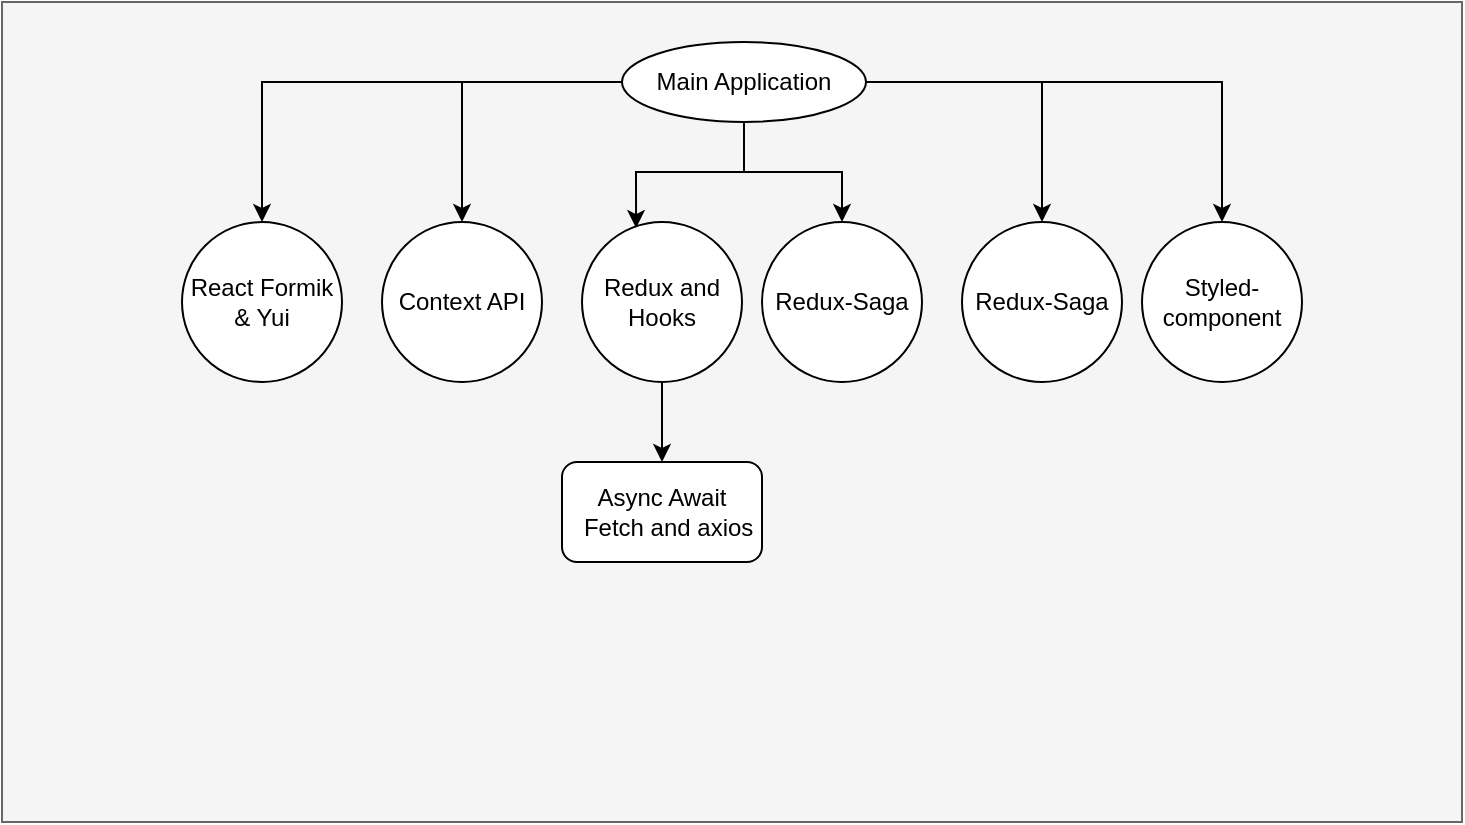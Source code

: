 <mxfile version="14.4.9" type="github"><diagram id="BlR-rSTTNfD2OU1ie3H0" name="Page-1"><mxGraphModel dx="868" dy="393" grid="1" gridSize="10" guides="1" tooltips="1" connect="1" arrows="1" fold="1" page="1" pageScale="1" pageWidth="827" pageHeight="1169" math="0" shadow="0"><root><mxCell id="0"/><mxCell id="1" parent="0"/><mxCell id="ifbneA7FBkwI6TSbj0Or-1" value="" style="rounded=0;whiteSpace=wrap;html=1;fillColor=#f5f5f5;strokeColor=#666666;fontColor=#333333;" vertex="1" parent="1"><mxGeometry x="50" y="30" width="730" height="410" as="geometry"/></mxCell><mxCell id="ifbneA7FBkwI6TSbj0Or-9" style="edgeStyle=orthogonalEdgeStyle;rounded=0;orthogonalLoop=1;jettySize=auto;html=1;entryX=0.5;entryY=0;entryDx=0;entryDy=0;" edge="1" parent="1" source="ifbneA7FBkwI6TSbj0Or-2" target="ifbneA7FBkwI6TSbj0Or-3"><mxGeometry relative="1" as="geometry"/></mxCell><mxCell id="ifbneA7FBkwI6TSbj0Or-10" style="edgeStyle=orthogonalEdgeStyle;rounded=0;orthogonalLoop=1;jettySize=auto;html=1;entryX=0.5;entryY=0;entryDx=0;entryDy=0;" edge="1" parent="1" source="ifbneA7FBkwI6TSbj0Or-2" target="ifbneA7FBkwI6TSbj0Or-4"><mxGeometry relative="1" as="geometry"/></mxCell><mxCell id="ifbneA7FBkwI6TSbj0Or-11" style="edgeStyle=orthogonalEdgeStyle;rounded=0;orthogonalLoop=1;jettySize=auto;html=1;entryX=0.338;entryY=0.038;entryDx=0;entryDy=0;entryPerimeter=0;" edge="1" parent="1" source="ifbneA7FBkwI6TSbj0Or-2" target="ifbneA7FBkwI6TSbj0Or-5"><mxGeometry relative="1" as="geometry"/></mxCell><mxCell id="ifbneA7FBkwI6TSbj0Or-12" style="edgeStyle=orthogonalEdgeStyle;rounded=0;orthogonalLoop=1;jettySize=auto;html=1;entryX=0.5;entryY=0;entryDx=0;entryDy=0;" edge="1" parent="1" source="ifbneA7FBkwI6TSbj0Or-2" target="ifbneA7FBkwI6TSbj0Or-6"><mxGeometry relative="1" as="geometry"/></mxCell><mxCell id="ifbneA7FBkwI6TSbj0Or-13" style="edgeStyle=orthogonalEdgeStyle;rounded=0;orthogonalLoop=1;jettySize=auto;html=1;entryX=0.5;entryY=0;entryDx=0;entryDy=0;" edge="1" parent="1" source="ifbneA7FBkwI6TSbj0Or-2" target="ifbneA7FBkwI6TSbj0Or-8"><mxGeometry relative="1" as="geometry"/></mxCell><mxCell id="ifbneA7FBkwI6TSbj0Or-14" style="edgeStyle=orthogonalEdgeStyle;rounded=0;orthogonalLoop=1;jettySize=auto;html=1;entryX=0.5;entryY=0;entryDx=0;entryDy=0;" edge="1" parent="1" source="ifbneA7FBkwI6TSbj0Or-2" target="ifbneA7FBkwI6TSbj0Or-7"><mxGeometry relative="1" as="geometry"/></mxCell><mxCell id="ifbneA7FBkwI6TSbj0Or-2" value="Main Application" style="ellipse;whiteSpace=wrap;html=1;" vertex="1" parent="1"><mxGeometry x="360" y="50" width="122" height="40" as="geometry"/></mxCell><mxCell id="ifbneA7FBkwI6TSbj0Or-3" value="React Formik &amp;amp; Yui" style="ellipse;whiteSpace=wrap;html=1;aspect=fixed;" vertex="1" parent="1"><mxGeometry x="140" y="140" width="80" height="80" as="geometry"/></mxCell><mxCell id="ifbneA7FBkwI6TSbj0Or-4" value="Context API" style="ellipse;whiteSpace=wrap;html=1;aspect=fixed;" vertex="1" parent="1"><mxGeometry x="240" y="140" width="80" height="80" as="geometry"/></mxCell><mxCell id="ifbneA7FBkwI6TSbj0Or-17" style="edgeStyle=orthogonalEdgeStyle;rounded=0;orthogonalLoop=1;jettySize=auto;html=1;" edge="1" parent="1" source="ifbneA7FBkwI6TSbj0Or-5" target="ifbneA7FBkwI6TSbj0Or-16"><mxGeometry relative="1" as="geometry"/></mxCell><mxCell id="ifbneA7FBkwI6TSbj0Or-5" value="Redux and Hooks" style="ellipse;whiteSpace=wrap;html=1;aspect=fixed;" vertex="1" parent="1"><mxGeometry x="340" y="140" width="80" height="80" as="geometry"/></mxCell><mxCell id="ifbneA7FBkwI6TSbj0Or-6" value="Redux-Saga" style="ellipse;whiteSpace=wrap;html=1;aspect=fixed;" vertex="1" parent="1"><mxGeometry x="430" y="140" width="80" height="80" as="geometry"/></mxCell><mxCell id="ifbneA7FBkwI6TSbj0Or-7" value="Redux-Saga" style="ellipse;whiteSpace=wrap;html=1;aspect=fixed;" vertex="1" parent="1"><mxGeometry x="530" y="140" width="80" height="80" as="geometry"/></mxCell><mxCell id="ifbneA7FBkwI6TSbj0Or-8" value="Styled-component" style="ellipse;whiteSpace=wrap;html=1;aspect=fixed;" vertex="1" parent="1"><mxGeometry x="620" y="140" width="80" height="80" as="geometry"/></mxCell><mxCell id="ifbneA7FBkwI6TSbj0Or-16" value="&lt;div&gt;&lt;span&gt;Async Await&lt;/span&gt;&lt;br&gt;&lt;/div&gt;&lt;div&gt;&lt;span&gt;&amp;nbsp; Fetch and axios&lt;/span&gt;&lt;/div&gt;" style="rounded=1;whiteSpace=wrap;html=1;align=center;" vertex="1" parent="1"><mxGeometry x="330" y="260" width="100" height="50" as="geometry"/></mxCell></root></mxGraphModel></diagram></mxfile>